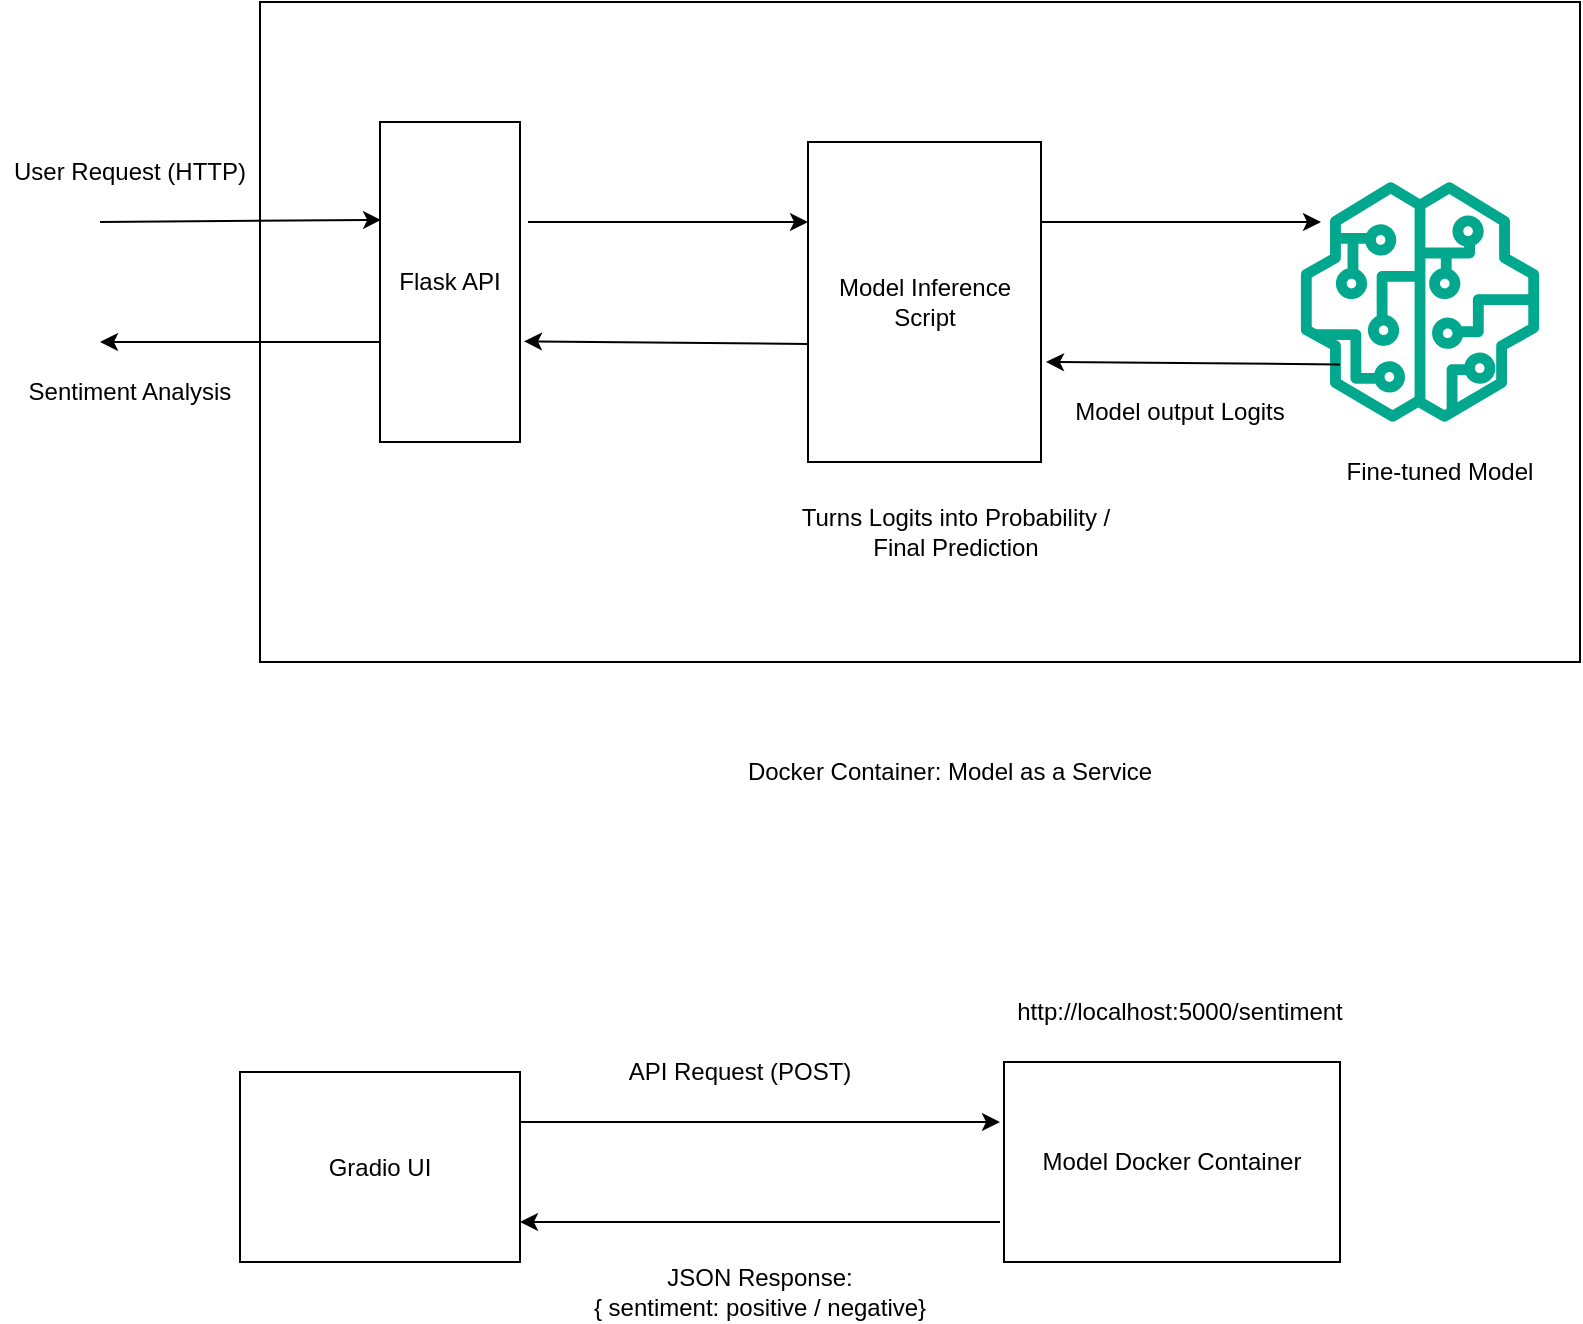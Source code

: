 <mxfile version="24.7.16">
  <diagram name="Page-1" id="4TGqmnACW8DPtco447QP">
    <mxGraphModel dx="909" dy="414" grid="1" gridSize="10" guides="1" tooltips="1" connect="1" arrows="1" fold="1" page="1" pageScale="1" pageWidth="827" pageHeight="1169" math="0" shadow="0">
      <root>
        <mxCell id="0" />
        <mxCell id="1" parent="0" />
        <mxCell id="xI6Dujy12qN9GQraL9bW-19" value="" style="rounded=0;whiteSpace=wrap;html=1;" vertex="1" parent="1">
          <mxGeometry x="140" y="20" width="660" height="330" as="geometry" />
        </mxCell>
        <mxCell id="xI6Dujy12qN9GQraL9bW-1" value="Flask API" style="rounded=0;whiteSpace=wrap;html=1;" vertex="1" parent="1">
          <mxGeometry x="200" y="80" width="70" height="160" as="geometry" />
        </mxCell>
        <mxCell id="xI6Dujy12qN9GQraL9bW-3" value="" style="sketch=0;outlineConnect=0;fontColor=#232F3E;gradientColor=none;fillColor=#01A88D;strokeColor=none;dashed=0;verticalLabelPosition=bottom;verticalAlign=top;align=center;html=1;fontSize=12;fontStyle=0;aspect=fixed;pointerEvents=1;shape=mxgraph.aws4.sagemaker_model;" vertex="1" parent="1">
          <mxGeometry x="660" y="110" width="120" height="120" as="geometry" />
        </mxCell>
        <mxCell id="xI6Dujy12qN9GQraL9bW-4" value="Fine-tuned Model" style="text;html=1;align=center;verticalAlign=middle;whiteSpace=wrap;rounded=0;" vertex="1" parent="1">
          <mxGeometry x="680" y="240" width="100" height="30" as="geometry" />
        </mxCell>
        <mxCell id="xI6Dujy12qN9GQraL9bW-7" value="Model Inference Script" style="rounded=0;whiteSpace=wrap;html=1;" vertex="1" parent="1">
          <mxGeometry x="414" y="90" width="116.5" height="160" as="geometry" />
        </mxCell>
        <mxCell id="xI6Dujy12qN9GQraL9bW-9" value="" style="endArrow=classic;html=1;rounded=0;entryX=0.008;entryY=0.306;entryDx=0;entryDy=0;entryPerimeter=0;" edge="1" parent="1" target="xI6Dujy12qN9GQraL9bW-1">
          <mxGeometry width="50" height="50" relative="1" as="geometry">
            <mxPoint x="60" y="130" as="sourcePoint" />
            <mxPoint x="140" y="130" as="targetPoint" />
          </mxGeometry>
        </mxCell>
        <mxCell id="xI6Dujy12qN9GQraL9bW-10" value="" style="endArrow=classic;html=1;rounded=0;" edge="1" parent="1">
          <mxGeometry width="50" height="50" relative="1" as="geometry">
            <mxPoint x="274" y="130" as="sourcePoint" />
            <mxPoint x="414" y="130" as="targetPoint" />
          </mxGeometry>
        </mxCell>
        <mxCell id="xI6Dujy12qN9GQraL9bW-11" value="" style="endArrow=classic;html=1;rounded=0;" edge="1" parent="1">
          <mxGeometry width="50" height="50" relative="1" as="geometry">
            <mxPoint x="530.5" y="130" as="sourcePoint" />
            <mxPoint x="670.5" y="130" as="targetPoint" />
          </mxGeometry>
        </mxCell>
        <mxCell id="xI6Dujy12qN9GQraL9bW-12" value="" style="endArrow=classic;html=1;rounded=0;entryX=1.013;entryY=0.68;entryDx=0;entryDy=0;entryPerimeter=0;" edge="1" parent="1">
          <mxGeometry width="50" height="50" relative="1" as="geometry">
            <mxPoint x="670" y="201.2" as="sourcePoint" />
            <mxPoint x="533.014" y="200.0" as="targetPoint" />
            <Array as="points">
              <mxPoint x="680" y="201.2" />
            </Array>
          </mxGeometry>
        </mxCell>
        <mxCell id="xI6Dujy12qN9GQraL9bW-13" value="" style="endArrow=classic;html=1;rounded=0;entryX=1.043;entryY=0.623;entryDx=0;entryDy=0;entryPerimeter=0;" edge="1" parent="1">
          <mxGeometry width="50" height="50" relative="1" as="geometry">
            <mxPoint x="414" y="191" as="sourcePoint" />
            <mxPoint x="272.01" y="189.68" as="targetPoint" />
          </mxGeometry>
        </mxCell>
        <mxCell id="xI6Dujy12qN9GQraL9bW-14" value="" style="endArrow=classic;html=1;rounded=0;entryX=1.043;entryY=0.623;entryDx=0;entryDy=0;entryPerimeter=0;exitX=0.091;exitY=0.515;exitDx=0;exitDy=0;exitPerimeter=0;" edge="1" parent="1" source="xI6Dujy12qN9GQraL9bW-19">
          <mxGeometry width="50" height="50" relative="1" as="geometry">
            <mxPoint x="140" y="190" as="sourcePoint" />
            <mxPoint x="60" y="190" as="targetPoint" />
          </mxGeometry>
        </mxCell>
        <mxCell id="xI6Dujy12qN9GQraL9bW-15" value="User Request (HTTP)" style="text;html=1;align=center;verticalAlign=middle;whiteSpace=wrap;rounded=0;" vertex="1" parent="1">
          <mxGeometry x="10" y="90" width="130" height="30" as="geometry" />
        </mxCell>
        <mxCell id="xI6Dujy12qN9GQraL9bW-16" value="Sentiment Analysis" style="text;html=1;align=center;verticalAlign=middle;whiteSpace=wrap;rounded=0;" vertex="1" parent="1">
          <mxGeometry x="10" y="200" width="130" height="30" as="geometry" />
        </mxCell>
        <mxCell id="xI6Dujy12qN9GQraL9bW-17" value="Model output Logits" style="text;html=1;align=center;verticalAlign=middle;whiteSpace=wrap;rounded=0;" vertex="1" parent="1">
          <mxGeometry x="540" y="210" width="120" height="30" as="geometry" />
        </mxCell>
        <mxCell id="xI6Dujy12qN9GQraL9bW-20" value="Docker Container: Model as a Service" style="text;html=1;align=center;verticalAlign=middle;whiteSpace=wrap;rounded=0;" vertex="1" parent="1">
          <mxGeometry x="370" y="390" width="230" height="30" as="geometry" />
        </mxCell>
        <mxCell id="xI6Dujy12qN9GQraL9bW-21" value="Turns Logits into Probability / Final Prediction" style="text;html=1;align=center;verticalAlign=middle;whiteSpace=wrap;rounded=0;" vertex="1" parent="1">
          <mxGeometry x="400" y="270" width="176" height="30" as="geometry" />
        </mxCell>
        <mxCell id="xI6Dujy12qN9GQraL9bW-22" value="Gradio UI" style="rounded=0;whiteSpace=wrap;html=1;" vertex="1" parent="1">
          <mxGeometry x="130" y="555" width="140" height="95" as="geometry" />
        </mxCell>
        <mxCell id="xI6Dujy12qN9GQraL9bW-23" value="Model Docker Container" style="rounded=0;whiteSpace=wrap;html=1;" vertex="1" parent="1">
          <mxGeometry x="512" y="550" width="168" height="100" as="geometry" />
        </mxCell>
        <mxCell id="xI6Dujy12qN9GQraL9bW-24" value="" style="endArrow=classic;html=1;rounded=0;" edge="1" parent="1">
          <mxGeometry width="50" height="50" relative="1" as="geometry">
            <mxPoint x="270" y="580" as="sourcePoint" />
            <mxPoint x="510" y="580" as="targetPoint" />
          </mxGeometry>
        </mxCell>
        <mxCell id="xI6Dujy12qN9GQraL9bW-25" value="" style="endArrow=classic;html=1;rounded=0;" edge="1" parent="1">
          <mxGeometry width="50" height="50" relative="1" as="geometry">
            <mxPoint x="510" y="630" as="sourcePoint" />
            <mxPoint x="270" y="630" as="targetPoint" />
            <Array as="points">
              <mxPoint x="320" y="630" />
            </Array>
          </mxGeometry>
        </mxCell>
        <mxCell id="xI6Dujy12qN9GQraL9bW-26" value="API Request (POST)" style="text;html=1;align=center;verticalAlign=middle;whiteSpace=wrap;rounded=0;" vertex="1" parent="1">
          <mxGeometry x="310" y="540" width="140" height="30" as="geometry" />
        </mxCell>
        <mxCell id="xI6Dujy12qN9GQraL9bW-27" value="JSON Response:&lt;br&gt;{ sentiment: positive / negative}" style="text;html=1;align=center;verticalAlign=middle;whiteSpace=wrap;rounded=0;" vertex="1" parent="1">
          <mxGeometry x="290" y="650" width="200" height="30" as="geometry" />
        </mxCell>
        <mxCell id="xI6Dujy12qN9GQraL9bW-28" value="http://localhost:5000/sentiment" style="text;html=1;align=center;verticalAlign=middle;whiteSpace=wrap;rounded=0;" vertex="1" parent="1">
          <mxGeometry x="483" y="510" width="234" height="30" as="geometry" />
        </mxCell>
      </root>
    </mxGraphModel>
  </diagram>
</mxfile>
